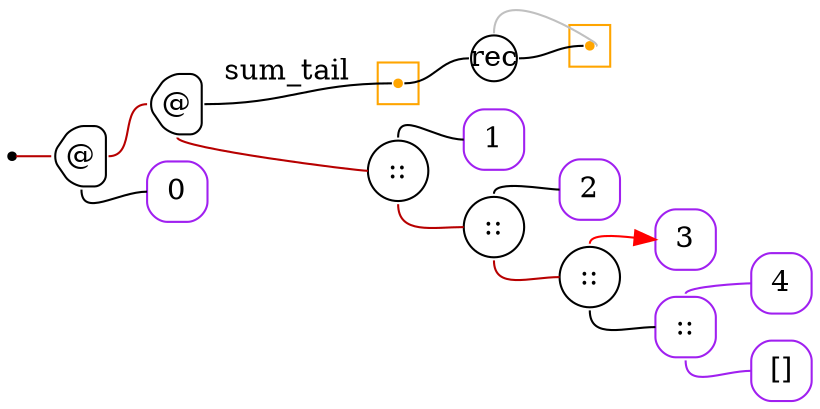 digraph G {
  rankdir=LR;
  edge[arrowhead=none,arrowtail=none];
  node[fixedsize=true,shape=circle]
  size="9.201041666666667,5.219270833333334";
  labeldistance=0;
  nodesep=.175;
  ranksep=.175;

 nd1[shape=point];
 subgraph cluster_nd60 {
   graph[style=fill,color="orange"];
   ndcluster_nd60[tooltip="nd60",orientation=90,shape=point,color="orange"];
 };
 nd136[label="rec",tooltip="nd136-RecurGraph",style=rounded,width=.3,height=.3,color="#000000"];
   subgraph cluster_nd140 {
     graph[style=fill,color="orange"];
     ndcluster_nd140[tooltip="nd140",orientation=90,shape=point,color="orange"];
   };
 nd7[label="@",tooltip="nd7-AppGraph",style=rounded,orientation=90,shape=house,width=.4,height=.4,color="#000000"];
 nd8[label="@",tooltip="nd8-AppGraph",style=rounded,orientation=90,shape=house,width=.4,height=.4,color="#000000"];
 nd12[label="::",tooltip="nd12-BinOpGraph",style=rounded,width=.4,height=.4,color="#000000"];
   nd16[label="1",tooltip="nd16-ConstGraph",style=rounded,orientation=90,shape=square,width=.4,height=.4,color="purple"];
 nd18[label="::",tooltip="nd18-BinOpGraph",style=rounded,width=.4,height=.4,color="#000000"];
   nd22[label="2",tooltip="nd22-ConstGraph",style=rounded,orientation=90,shape=square,width=.4,height=.4,color="purple"];
 nd24[label="::",tooltip="nd24-BinOpGraph",style=rounded,width=.4,height=.4,color="#000000"];
   nd28[label="3",tooltip="nd28-ConstGraph",style=rounded,orientation=90,shape=square,width=.4,height=.4,color="purple"];
   nd34[label="4",tooltip="nd34-ConstGraph",style=rounded,orientation=90,shape=square,width=.4,height=.4,color="purple"];
   nd39[label="[]",tooltip="nd39-ConstEmptyGraph",style=rounded,orientation=90,shape=square,width=.4,height=.4,color="purple"];
   nd50[label="0",tooltip="nd50-ConstGraph",style=rounded,orientation=90,shape=square,width=.4,height=.4,color="purple"];
   nd182[label="::",tooltip="nd182-ConstListGraph",style=rounded,orientation=90,shape=square,width=.4,height=.4,color="purple"];

  nd182->nd34[tailport=n,headport=w,color=purple,arrowhead=none,arrowtail=none];
  nd182->nd39[tailport=s,headport=w,color=purple,arrowhead=none,arrowtail=none];
  nd24->nd28[tailport=n,headport=w,color=red,arrowhead=normal];
  nd24->nd182[tailport=s,headport=w];
  nd18->nd22[tailport=n,headport=w];
  nd18->nd24[tailport=s,headport=w,color="#b70000",arrowhead=none,arrowtail=none];
  nd12->nd16[tailport=n,headport=w];
  nd12->nd18[tailport=s,headport=w,color="#b70000",arrowhead=none,arrowtail=none];
  nd8->ndcluster_nd60[label="sum_tail",tailport=e,headport=w];
  nd8->nd12[tailport=s,headport=w,color="#b70000",arrowhead=none,arrowtail=none];
  nd7->nd8[tailport=e,headport=w,color="#b70000",arrowhead=none,arrowtail=none];
  nd7->nd50[tailport=s,headport=w];
  nd1->nd7[tailport=e,headport=w,color="#b70000",arrowhead=none,arrowtail=none];
  ndcluster_nd60->nd136[tailport=e,headport=w,color=black,arrowhead=none,arrowtail=none];
  nd136->ndcluster_nd140[dir=back,headport=e,tailport=n,color=grey,arrowhead=none,arrowtail=none];
  nd136->ndcluster_nd140[tailport=e,headport=w];
}